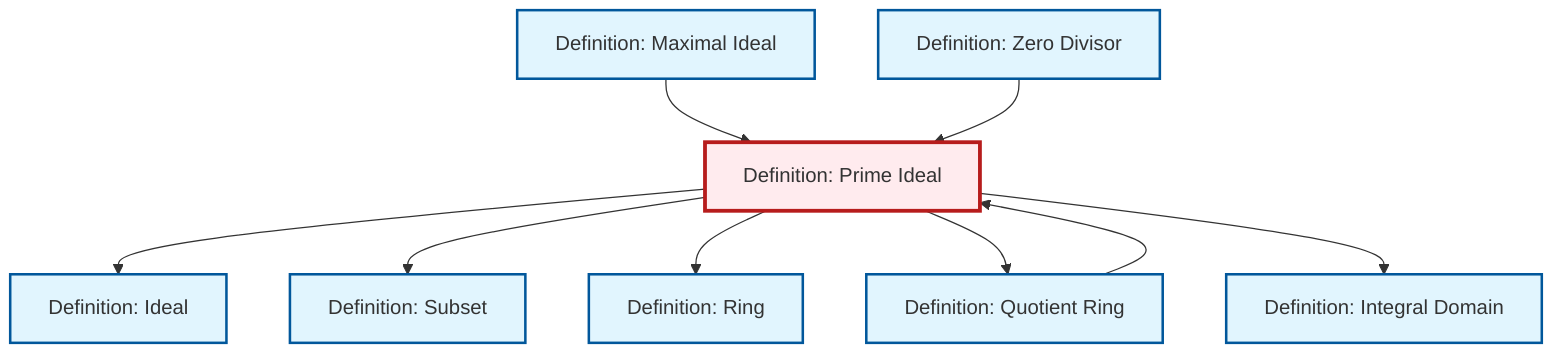 graph TD
    classDef definition fill:#e1f5fe,stroke:#01579b,stroke-width:2px
    classDef theorem fill:#f3e5f5,stroke:#4a148c,stroke-width:2px
    classDef axiom fill:#fff3e0,stroke:#e65100,stroke-width:2px
    classDef example fill:#e8f5e9,stroke:#1b5e20,stroke-width:2px
    classDef current fill:#ffebee,stroke:#b71c1c,stroke-width:3px
    def-prime-ideal["Definition: Prime Ideal"]:::definition
    def-ideal["Definition: Ideal"]:::definition
    def-integral-domain["Definition: Integral Domain"]:::definition
    def-ring["Definition: Ring"]:::definition
    def-subset["Definition: Subset"]:::definition
    def-maximal-ideal["Definition: Maximal Ideal"]:::definition
    def-zero-divisor["Definition: Zero Divisor"]:::definition
    def-quotient-ring["Definition: Quotient Ring"]:::definition
    def-prime-ideal --> def-ideal
    def-prime-ideal --> def-subset
    def-quotient-ring --> def-prime-ideal
    def-prime-ideal --> def-ring
    def-maximal-ideal --> def-prime-ideal
    def-prime-ideal --> def-quotient-ring
    def-zero-divisor --> def-prime-ideal
    def-prime-ideal --> def-integral-domain
    class def-prime-ideal current